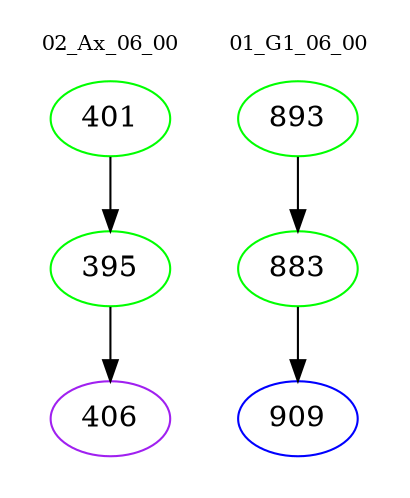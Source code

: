 digraph{
subgraph cluster_0 {
color = white
label = "02_Ax_06_00";
fontsize=10;
T0_401 [label="401", color="green"]
T0_401 -> T0_395 [color="black"]
T0_395 [label="395", color="green"]
T0_395 -> T0_406 [color="black"]
T0_406 [label="406", color="purple"]
}
subgraph cluster_1 {
color = white
label = "01_G1_06_00";
fontsize=10;
T1_893 [label="893", color="green"]
T1_893 -> T1_883 [color="black"]
T1_883 [label="883", color="green"]
T1_883 -> T1_909 [color="black"]
T1_909 [label="909", color="blue"]
}
}

